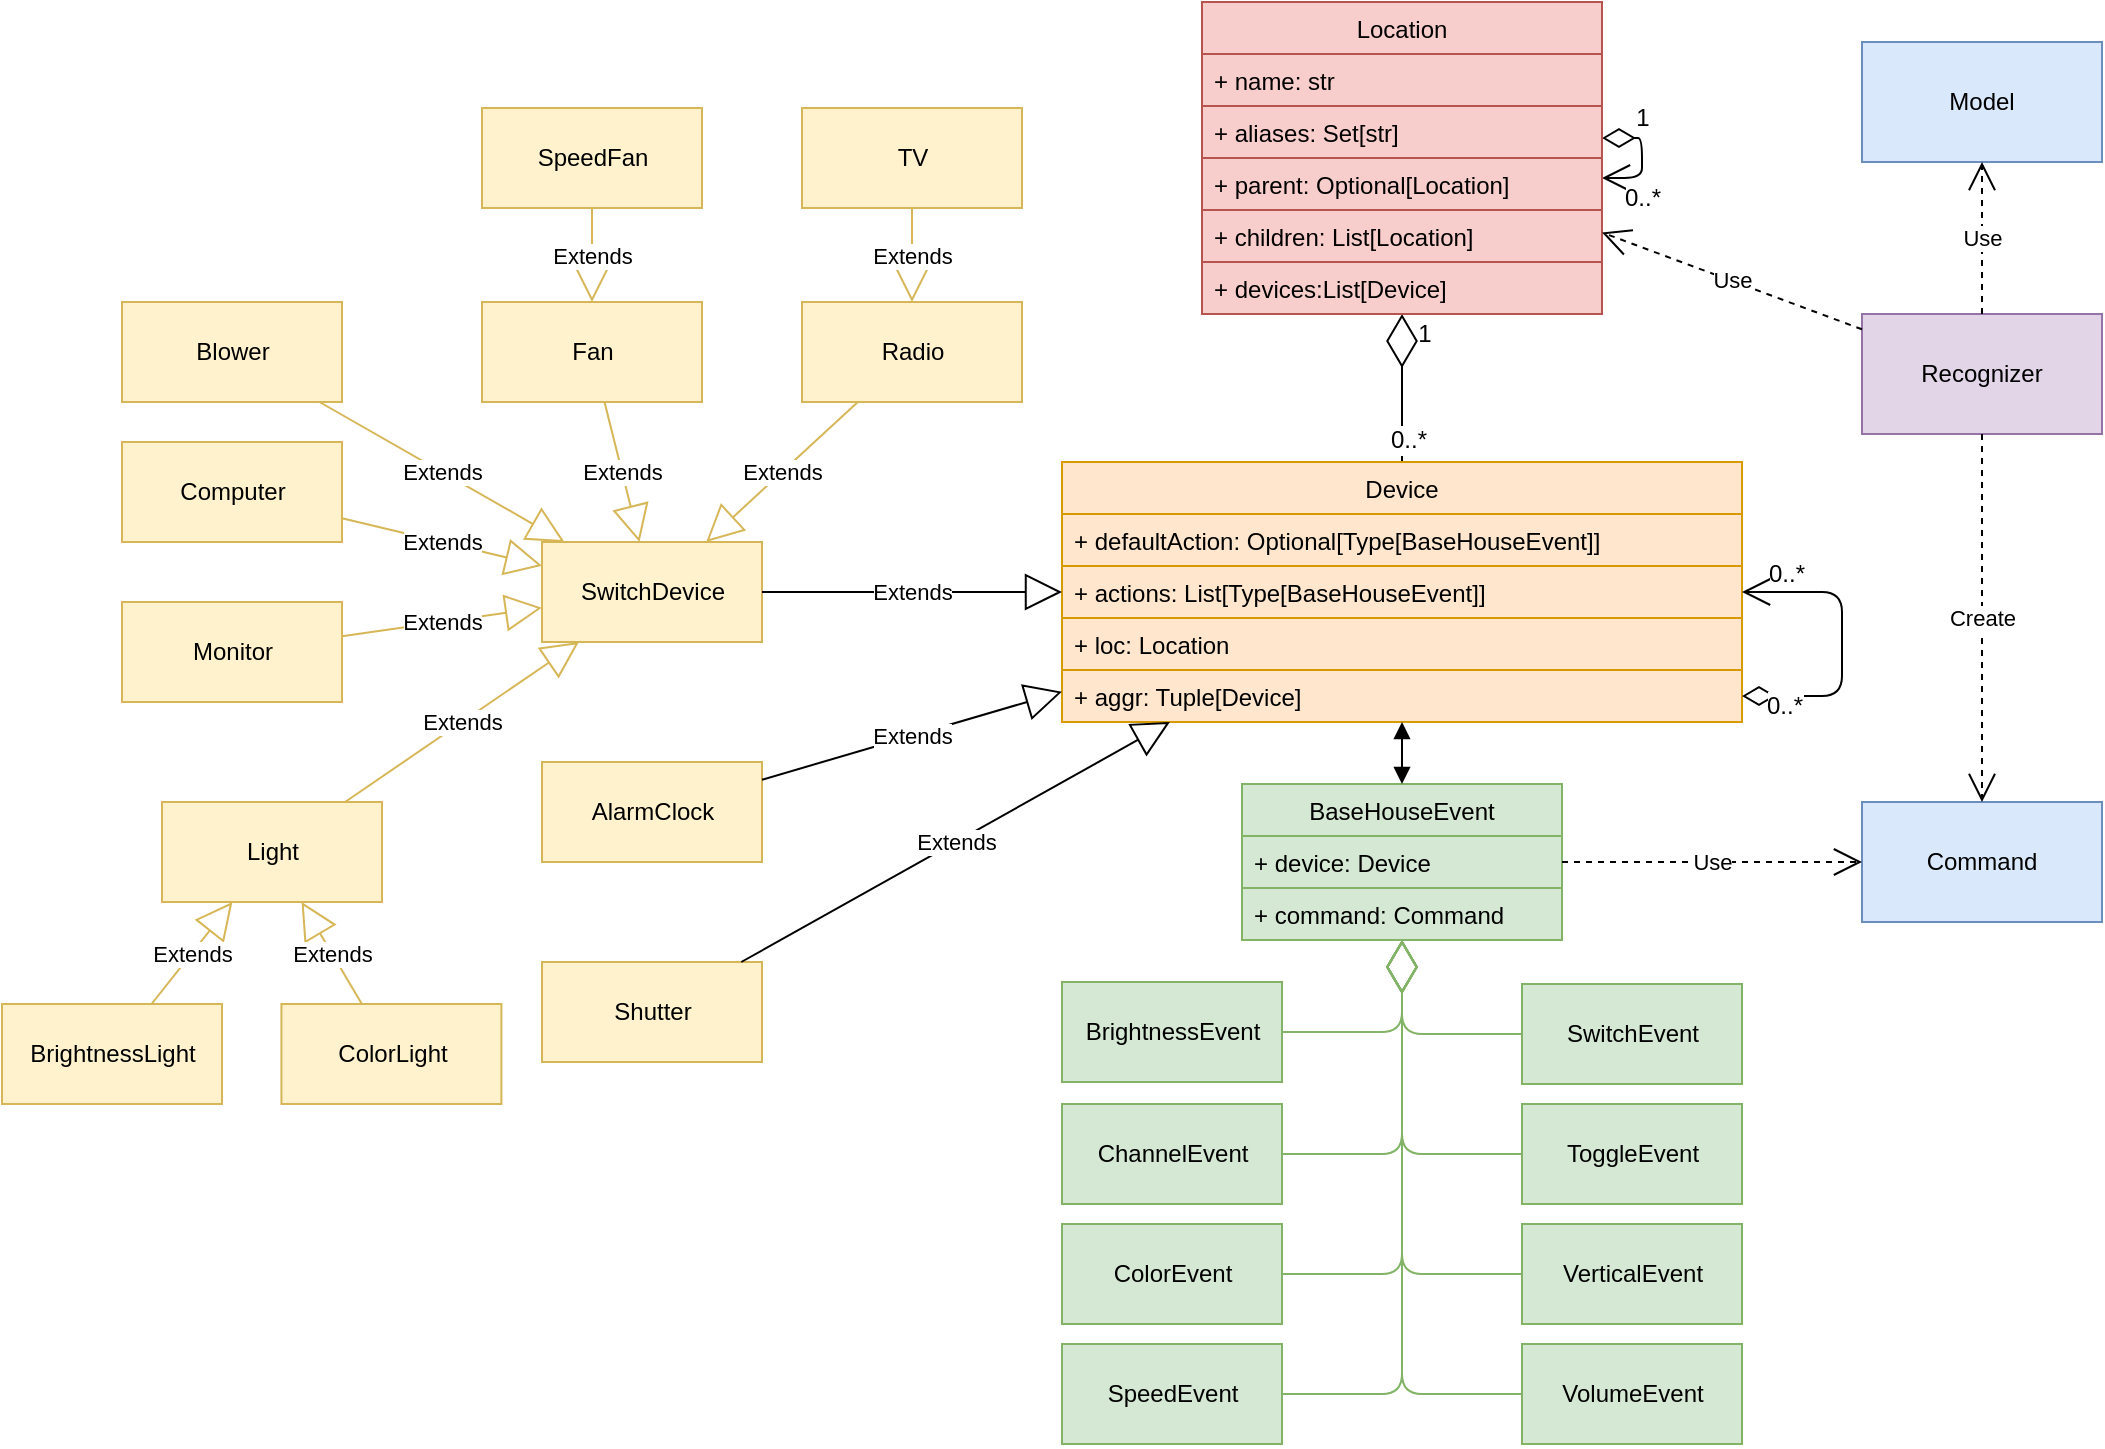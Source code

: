 <mxfile version="12.4.9" type="device"><diagram id="pisAF87u1xnXB9shG7AV" name="Page-1"><mxGraphModel dx="2316" dy="961" grid="1" gridSize="10" guides="1" tooltips="1" connect="1" arrows="1" fold="1" page="1" pageScale="1" pageWidth="827" pageHeight="1169" math="0" shadow="0"><root><mxCell id="0"/><mxCell id="1" parent="0"/><mxCell id="Oy6seBWqTRTywSdlGTU_-1" value="Recognizer" style="rounded=0;whiteSpace=wrap;html=1;fillColor=#e1d5e7;strokeColor=#9673a6;" vertex="1" parent="1"><mxGeometry x="680" y="226" width="120" height="60" as="geometry"/></mxCell><mxCell id="Oy6seBWqTRTywSdlGTU_-2" value="&lt;div&gt;Model&lt;/div&gt;" style="rounded=0;whiteSpace=wrap;html=1;fillColor=#dae8fc;strokeColor=#6c8ebf;" vertex="1" parent="1"><mxGeometry x="680" y="90" width="120" height="60" as="geometry"/></mxCell><mxCell id="Oy6seBWqTRTywSdlGTU_-3" value="Command" style="rounded=0;whiteSpace=wrap;html=1;fillColor=#dae8fc;strokeColor=#6c8ebf;" vertex="1" parent="1"><mxGeometry x="680" y="470" width="120" height="60" as="geometry"/></mxCell><mxCell id="Oy6seBWqTRTywSdlGTU_-8" value="" style="endArrow=diamondThin;endFill=0;endSize=24;html=1;" edge="1" parent="1" source="Oy6seBWqTRTywSdlGTU_-15" target="Oy6seBWqTRTywSdlGTU_-30"><mxGeometry width="160" relative="1" as="geometry"><mxPoint x="470" y="410" as="sourcePoint"/><mxPoint x="470" y="330" as="targetPoint"/></mxGeometry></mxCell><mxCell id="Oy6seBWqTRTywSdlGTU_-12" value="1" style="text;html=1;align=center;verticalAlign=middle;resizable=0;points=[];labelBackgroundColor=#ffffff;" vertex="1" connectable="0" parent="Oy6seBWqTRTywSdlGTU_-8"><mxGeometry x="0.749" y="3" relative="1" as="geometry"><mxPoint x="13.53" as="offset"/></mxGeometry></mxCell><mxCell id="Oy6seBWqTRTywSdlGTU_-13" value="0..*" style="text;html=1;align=center;verticalAlign=middle;resizable=0;points=[];labelBackgroundColor=#ffffff;" vertex="1" connectable="0" parent="Oy6seBWqTRTywSdlGTU_-8"><mxGeometry x="-0.841" y="-3" relative="1" as="geometry"><mxPoint y="-5" as="offset"/></mxGeometry></mxCell><mxCell id="Oy6seBWqTRTywSdlGTU_-9" value="&lt;div&gt;&lt;br&gt;&lt;/div&gt;&lt;div&gt;&lt;br&gt;&lt;/div&gt;" style="endArrow=open;html=1;endSize=12;startArrow=diamondThin;startSize=14;startFill=0;edgeStyle=orthogonalEdgeStyle;align=left;verticalAlign=bottom;" edge="1" parent="1" source="Oy6seBWqTRTywSdlGTU_-30" target="Oy6seBWqTRTywSdlGTU_-30"><mxGeometry x="-1" y="3" relative="1" as="geometry"><mxPoint x="230" y="440" as="sourcePoint"/><mxPoint x="390" y="440" as="targetPoint"/></mxGeometry></mxCell><mxCell id="Oy6seBWqTRTywSdlGTU_-10" value="&lt;div&gt;0..*&lt;/div&gt;" style="text;html=1;align=center;verticalAlign=middle;resizable=0;points=[];labelBackgroundColor=#ffffff;" vertex="1" connectable="0" parent="Oy6seBWqTRTywSdlGTU_-9"><mxGeometry x="0.6" y="1" relative="1" as="geometry"><mxPoint x="8" y="9" as="offset"/></mxGeometry></mxCell><mxCell id="Oy6seBWqTRTywSdlGTU_-11" value="1" style="text;html=1;align=center;verticalAlign=middle;resizable=0;points=[];labelBackgroundColor=#ffffff;" vertex="1" connectable="0" parent="Oy6seBWqTRTywSdlGTU_-9"><mxGeometry x="-0.5" y="1" relative="1" as="geometry"><mxPoint x="5" y="-9" as="offset"/></mxGeometry></mxCell><mxCell id="Oy6seBWqTRTywSdlGTU_-15" value="Device" style="swimlane;fontStyle=0;childLayout=stackLayout;horizontal=1;startSize=26;fillColor=#ffe6cc;horizontalStack=0;resizeParent=1;resizeParentMax=0;resizeLast=0;collapsible=1;marginBottom=0;strokeColor=#d79b00;" vertex="1" parent="1"><mxGeometry x="280" y="300" width="340" height="130" as="geometry"/></mxCell><mxCell id="Oy6seBWqTRTywSdlGTU_-16" value="+ defaultAction: Optional[Type[BaseHouseEvent]]" style="text;strokeColor=#d79b00;fillColor=#ffe6cc;align=left;verticalAlign=top;spacingLeft=4;spacingRight=4;overflow=hidden;rotatable=0;points=[[0,0.5],[1,0.5]];portConstraint=eastwest;" vertex="1" parent="Oy6seBWqTRTywSdlGTU_-15"><mxGeometry y="26" width="340" height="26" as="geometry"/></mxCell><mxCell id="Oy6seBWqTRTywSdlGTU_-17" value="+ actions: List[Type[BaseHouseEvent]]" style="text;strokeColor=#d79b00;fillColor=#ffe6cc;align=left;verticalAlign=top;spacingLeft=4;spacingRight=4;overflow=hidden;rotatable=0;points=[[0,0.5],[1,0.5]];portConstraint=eastwest;" vertex="1" parent="Oy6seBWqTRTywSdlGTU_-15"><mxGeometry y="52" width="340" height="26" as="geometry"/></mxCell><mxCell id="Oy6seBWqTRTywSdlGTU_-18" value="+ loc: Location" style="text;strokeColor=#d79b00;fillColor=#ffe6cc;align=left;verticalAlign=top;spacingLeft=4;spacingRight=4;overflow=hidden;rotatable=0;points=[[0,0.5],[1,0.5]];portConstraint=eastwest;" vertex="1" parent="Oy6seBWqTRTywSdlGTU_-15"><mxGeometry y="78" width="340" height="26" as="geometry"/></mxCell><mxCell id="Oy6seBWqTRTywSdlGTU_-20" value="+ aggr: Tuple[Device]" style="text;strokeColor=#d79b00;fillColor=#ffe6cc;align=left;verticalAlign=top;spacingLeft=4;spacingRight=4;overflow=hidden;rotatable=0;points=[[0,0.5],[1,0.5]];portConstraint=eastwest;" vertex="1" parent="Oy6seBWqTRTywSdlGTU_-15"><mxGeometry y="104" width="340" height="26" as="geometry"/></mxCell><mxCell id="Oy6seBWqTRTywSdlGTU_-27" value="&lt;div&gt;&lt;br&gt;&lt;/div&gt;&lt;div&gt;&lt;br&gt;&lt;/div&gt;" style="endArrow=open;html=1;endSize=12;startArrow=diamondThin;startSize=14;startFill=0;edgeStyle=orthogonalEdgeStyle;align=left;verticalAlign=bottom;entryX=1;entryY=0.5;entryDx=0;entryDy=0;exitX=1;exitY=0.5;exitDx=0;exitDy=0;" edge="1" parent="Oy6seBWqTRTywSdlGTU_-15" source="Oy6seBWqTRTywSdlGTU_-20" target="Oy6seBWqTRTywSdlGTU_-17"><mxGeometry x="-1" y="3" relative="1" as="geometry"><mxPoint x="550" y="110" as="sourcePoint"/><mxPoint x="330" y="30" as="targetPoint"/><Array as="points"><mxPoint x="390" y="117"/><mxPoint x="390" y="65"/></Array></mxGeometry></mxCell><mxCell id="Oy6seBWqTRTywSdlGTU_-28" value="&lt;div&gt;0..*&lt;/div&gt;" style="text;html=1;align=center;verticalAlign=middle;resizable=0;points=[];labelBackgroundColor=#ffffff;direction=south;" vertex="1" connectable="0" parent="Oy6seBWqTRTywSdlGTU_-27"><mxGeometry x="0.6" y="1" relative="1" as="geometry"><mxPoint x="-9" y="-10" as="offset"/></mxGeometry></mxCell><mxCell id="Oy6seBWqTRTywSdlGTU_-29" value="0..*" style="text;html=1;align=center;verticalAlign=middle;resizable=0;points=[];labelBackgroundColor=#ffffff;" vertex="1" connectable="0" parent="Oy6seBWqTRTywSdlGTU_-27"><mxGeometry x="-0.5" y="1" relative="1" as="geometry"><mxPoint x="-17" y="6" as="offset"/></mxGeometry></mxCell><mxCell id="Oy6seBWqTRTywSdlGTU_-30" value="Location" style="swimlane;fontStyle=0;childLayout=stackLayout;horizontal=1;startSize=26;fillColor=#f8cecc;horizontalStack=0;resizeParent=1;resizeParentMax=0;resizeLast=0;collapsible=1;marginBottom=0;strokeColor=#b85450;" vertex="1" parent="1"><mxGeometry x="350" y="70" width="200" height="156" as="geometry"/></mxCell><mxCell id="Oy6seBWqTRTywSdlGTU_-31" value="+ name: str" style="text;strokeColor=#b85450;fillColor=#f8cecc;align=left;verticalAlign=top;spacingLeft=4;spacingRight=4;overflow=hidden;rotatable=0;points=[[0,0.5],[1,0.5]];portConstraint=eastwest;" vertex="1" parent="Oy6seBWqTRTywSdlGTU_-30"><mxGeometry y="26" width="200" height="26" as="geometry"/></mxCell><mxCell id="Oy6seBWqTRTywSdlGTU_-32" value="+ aliases: Set[str]" style="text;strokeColor=#b85450;fillColor=#f8cecc;align=left;verticalAlign=top;spacingLeft=4;spacingRight=4;overflow=hidden;rotatable=0;points=[[0,0.5],[1,0.5]];portConstraint=eastwest;" vertex="1" parent="Oy6seBWqTRTywSdlGTU_-30"><mxGeometry y="52" width="200" height="26" as="geometry"/></mxCell><mxCell id="Oy6seBWqTRTywSdlGTU_-33" value="+ parent: Optional[Location]" style="text;strokeColor=#b85450;fillColor=#f8cecc;align=left;verticalAlign=top;spacingLeft=4;spacingRight=4;overflow=hidden;rotatable=0;points=[[0,0.5],[1,0.5]];portConstraint=eastwest;" vertex="1" parent="Oy6seBWqTRTywSdlGTU_-30"><mxGeometry y="78" width="200" height="26" as="geometry"/></mxCell><mxCell id="Oy6seBWqTRTywSdlGTU_-35" value="+ children: List[Location]" style="text;strokeColor=#b85450;fillColor=#f8cecc;align=left;verticalAlign=top;spacingLeft=4;spacingRight=4;overflow=hidden;rotatable=0;points=[[0,0.5],[1,0.5]];portConstraint=eastwest;" vertex="1" parent="Oy6seBWqTRTywSdlGTU_-30"><mxGeometry y="104" width="200" height="26" as="geometry"/></mxCell><mxCell id="Oy6seBWqTRTywSdlGTU_-34" value="+ devices:List[Device]" style="text;strokeColor=#b85450;fillColor=#f8cecc;align=left;verticalAlign=top;spacingLeft=4;spacingRight=4;overflow=hidden;rotatable=0;points=[[0,0.5],[1,0.5]];portConstraint=eastwest;" vertex="1" parent="Oy6seBWqTRTywSdlGTU_-30"><mxGeometry y="130" width="200" height="26" as="geometry"/></mxCell><mxCell id="Oy6seBWqTRTywSdlGTU_-36" value="&lt;div&gt;BrightnessEvent&lt;/div&gt;" style="html=1;fillColor=#d5e8d4;strokeColor=#82b366;" vertex="1" parent="1"><mxGeometry x="280" y="560" width="110" height="50" as="geometry"/></mxCell><mxCell id="Oy6seBWqTRTywSdlGTU_-37" value="ChannelEvent" style="html=1;fillColor=#d5e8d4;strokeColor=#82b366;" vertex="1" parent="1"><mxGeometry x="280" y="621" width="110" height="50" as="geometry"/></mxCell><mxCell id="Oy6seBWqTRTywSdlGTU_-38" value="ColorEvent" style="html=1;fillColor=#d5e8d4;strokeColor=#82b366;" vertex="1" parent="1"><mxGeometry x="280" y="681" width="110" height="50" as="geometry"/></mxCell><mxCell id="Oy6seBWqTRTywSdlGTU_-39" value="SpeedEvent" style="html=1;fillColor=#d5e8d4;strokeColor=#82b366;" vertex="1" parent="1"><mxGeometry x="280" y="741" width="110" height="50" as="geometry"/></mxCell><mxCell id="Oy6seBWqTRTywSdlGTU_-40" value="SwitchEvent" style="html=1;fillColor=#d5e8d4;strokeColor=#82b366;" vertex="1" parent="1"><mxGeometry x="510" y="561" width="110" height="50" as="geometry"/></mxCell><mxCell id="Oy6seBWqTRTywSdlGTU_-41" value="ToggleEvent" style="html=1;fillColor=#d5e8d4;strokeColor=#82b366;" vertex="1" parent="1"><mxGeometry x="510" y="621" width="110" height="50" as="geometry"/></mxCell><mxCell id="Oy6seBWqTRTywSdlGTU_-42" value="VerticalEvent" style="html=1;fillColor=#d5e8d4;strokeColor=#82b366;" vertex="1" parent="1"><mxGeometry x="510" y="681" width="110" height="50" as="geometry"/></mxCell><mxCell id="Oy6seBWqTRTywSdlGTU_-43" value="VolumeEvent" style="html=1;fillColor=#d5e8d4;strokeColor=#82b366;" vertex="1" parent="1"><mxGeometry x="510" y="741" width="110" height="50" as="geometry"/></mxCell><mxCell id="Oy6seBWqTRTywSdlGTU_-48" value="" style="endArrow=diamondThin;endFill=0;endSize=24;html=1;edgeStyle=orthogonalEdgeStyle;elbow=vertical;exitX=1;exitY=0.5;exitDx=0;exitDy=0;fillColor=#d5e8d4;strokeColor=#82b366;" edge="1" parent="1" source="Oy6seBWqTRTywSdlGTU_-36" target="Oy6seBWqTRTywSdlGTU_-58"><mxGeometry width="160" relative="1" as="geometry"><mxPoint x="440" y="600" as="sourcePoint"/><mxPoint x="450" y="530" as="targetPoint"/></mxGeometry></mxCell><mxCell id="Oy6seBWqTRTywSdlGTU_-49" value="" style="endArrow=diamondThin;endFill=0;endSize=24;html=1;edgeStyle=orthogonalEdgeStyle;elbow=vertical;exitX=0;exitY=0.5;exitDx=0;exitDy=0;fillColor=#d5e8d4;strokeColor=#82b366;" edge="1" parent="1" source="Oy6seBWqTRTywSdlGTU_-40" target="Oy6seBWqTRTywSdlGTU_-58"><mxGeometry width="160" relative="1" as="geometry"><mxPoint x="400" y="595" as="sourcePoint"/><mxPoint x="450" y="530" as="targetPoint"/></mxGeometry></mxCell><mxCell id="Oy6seBWqTRTywSdlGTU_-50" value="" style="endArrow=diamondThin;endFill=0;endSize=24;html=1;edgeStyle=orthogonalEdgeStyle;elbow=vertical;exitX=0;exitY=0.5;exitDx=0;exitDy=0;fillColor=#d5e8d4;strokeColor=#82b366;" edge="1" parent="1" source="Oy6seBWqTRTywSdlGTU_-41" target="Oy6seBWqTRTywSdlGTU_-58"><mxGeometry width="160" relative="1" as="geometry"><mxPoint x="520" y="596" as="sourcePoint"/><mxPoint x="450" y="530" as="targetPoint"/></mxGeometry></mxCell><mxCell id="Oy6seBWqTRTywSdlGTU_-51" value="" style="endArrow=diamondThin;endFill=0;endSize=24;html=1;edgeStyle=orthogonalEdgeStyle;elbow=vertical;exitX=0;exitY=0.5;exitDx=0;exitDy=0;fillColor=#d5e8d4;strokeColor=#82b366;" edge="1" parent="1" source="Oy6seBWqTRTywSdlGTU_-42" target="Oy6seBWqTRTywSdlGTU_-58"><mxGeometry width="160" relative="1" as="geometry"><mxPoint x="520" y="656" as="sourcePoint"/><mxPoint x="450" y="530" as="targetPoint"/></mxGeometry></mxCell><mxCell id="Oy6seBWqTRTywSdlGTU_-52" value="" style="endArrow=diamondThin;endFill=0;endSize=24;html=1;edgeStyle=orthogonalEdgeStyle;elbow=vertical;exitX=0;exitY=0.5;exitDx=0;exitDy=0;fillColor=#d5e8d4;strokeColor=#82b366;" edge="1" parent="1" source="Oy6seBWqTRTywSdlGTU_-43" target="Oy6seBWqTRTywSdlGTU_-58"><mxGeometry width="160" relative="1" as="geometry"><mxPoint x="520" y="716" as="sourcePoint"/><mxPoint x="450" y="530" as="targetPoint"/></mxGeometry></mxCell><mxCell id="Oy6seBWqTRTywSdlGTU_-53" value="" style="endArrow=diamondThin;endFill=0;endSize=24;html=1;edgeStyle=orthogonalEdgeStyle;elbow=vertical;exitX=1;exitY=0.5;exitDx=0;exitDy=0;fillColor=#d5e8d4;strokeColor=#82b366;" edge="1" parent="1" source="Oy6seBWqTRTywSdlGTU_-38" target="Oy6seBWqTRTywSdlGTU_-58"><mxGeometry width="160" relative="1" as="geometry"><mxPoint x="520" y="716" as="sourcePoint"/><mxPoint x="450" y="530" as="targetPoint"/></mxGeometry></mxCell><mxCell id="Oy6seBWqTRTywSdlGTU_-54" value="" style="endArrow=diamondThin;endFill=0;endSize=24;html=1;edgeStyle=orthogonalEdgeStyle;elbow=vertical;exitX=1;exitY=0.5;exitDx=0;exitDy=0;fillColor=#d5e8d4;strokeColor=#82b366;" edge="1" parent="1" source="Oy6seBWqTRTywSdlGTU_-39" target="Oy6seBWqTRTywSdlGTU_-58"><mxGeometry width="160" relative="1" as="geometry"><mxPoint x="400" y="716" as="sourcePoint"/><mxPoint x="450" y="530" as="targetPoint"/></mxGeometry></mxCell><mxCell id="Oy6seBWqTRTywSdlGTU_-55" value="" style="endArrow=diamondThin;endFill=0;endSize=24;html=1;edgeStyle=orthogonalEdgeStyle;elbow=vertical;exitX=1;exitY=0.5;exitDx=0;exitDy=0;fillColor=#d5e8d4;strokeColor=#82b366;" edge="1" parent="1" source="Oy6seBWqTRTywSdlGTU_-37" target="Oy6seBWqTRTywSdlGTU_-58"><mxGeometry width="160" relative="1" as="geometry"><mxPoint x="400" y="776" as="sourcePoint"/><mxPoint x="450" y="530" as="targetPoint"/></mxGeometry></mxCell><mxCell id="Oy6seBWqTRTywSdlGTU_-58" value="BaseHouseEvent" style="swimlane;fontStyle=0;childLayout=stackLayout;horizontal=1;startSize=26;fillColor=#d5e8d4;horizontalStack=0;resizeParent=1;resizeParentMax=0;resizeLast=0;collapsible=1;marginBottom=0;strokeColor=#82b366;" vertex="1" parent="1"><mxGeometry x="370" y="461" width="160" height="78" as="geometry"/></mxCell><mxCell id="Oy6seBWqTRTywSdlGTU_-59" value="+ device: Device" style="text;strokeColor=#82b366;fillColor=#d5e8d4;align=left;verticalAlign=top;spacingLeft=4;spacingRight=4;overflow=hidden;rotatable=0;points=[[0,0.5],[1,0.5]];portConstraint=eastwest;" vertex="1" parent="Oy6seBWqTRTywSdlGTU_-58"><mxGeometry y="26" width="160" height="26" as="geometry"/></mxCell><mxCell id="Oy6seBWqTRTywSdlGTU_-60" value="+ command: Command" style="text;strokeColor=#82b366;fillColor=#d5e8d4;align=left;verticalAlign=top;spacingLeft=4;spacingRight=4;overflow=hidden;rotatable=0;points=[[0,0.5],[1,0.5]];portConstraint=eastwest;" vertex="1" parent="Oy6seBWqTRTywSdlGTU_-58"><mxGeometry y="52" width="160" height="26" as="geometry"/></mxCell><mxCell id="Oy6seBWqTRTywSdlGTU_-69" value="" style="endArrow=block;startArrow=block;endFill=1;startFill=1;html=1;" edge="1" parent="1" source="Oy6seBWqTRTywSdlGTU_-58" target="Oy6seBWqTRTywSdlGTU_-15"><mxGeometry width="160" relative="1" as="geometry"><mxPoint x="120" y="560" as="sourcePoint"/><mxPoint x="280" y="560" as="targetPoint"/></mxGeometry></mxCell><mxCell id="Oy6seBWqTRTywSdlGTU_-70" value="Use" style="endArrow=open;endSize=12;dashed=1;html=1;" edge="1" parent="1" source="Oy6seBWqTRTywSdlGTU_-58" target="Oy6seBWqTRTywSdlGTU_-3"><mxGeometry width="160" relative="1" as="geometry"><mxPoint x="500" y="470" as="sourcePoint"/><mxPoint x="660" y="470" as="targetPoint"/></mxGeometry></mxCell><mxCell id="Oy6seBWqTRTywSdlGTU_-72" value="Use" style="endArrow=open;endSize=12;dashed=1;html=1;" edge="1" parent="1" source="Oy6seBWqTRTywSdlGTU_-1" target="Oy6seBWqTRTywSdlGTU_-30"><mxGeometry width="160" relative="1" as="geometry"><mxPoint x="650" y="210" as="sourcePoint"/><mxPoint x="810" y="210" as="targetPoint"/></mxGeometry></mxCell><mxCell id="Oy6seBWqTRTywSdlGTU_-73" value="Use" style="endArrow=open;endSize=12;dashed=1;html=1;" edge="1" parent="1" source="Oy6seBWqTRTywSdlGTU_-1" target="Oy6seBWqTRTywSdlGTU_-2"><mxGeometry width="160" relative="1" as="geometry"><mxPoint x="720" y="290" as="sourcePoint"/><mxPoint x="880" y="290" as="targetPoint"/></mxGeometry></mxCell><mxCell id="Oy6seBWqTRTywSdlGTU_-74" value="Create" style="endArrow=open;endSize=12;dashed=1;html=1;" edge="1" parent="1" source="Oy6seBWqTRTywSdlGTU_-1" target="Oy6seBWqTRTywSdlGTU_-3"><mxGeometry width="160" relative="1" as="geometry"><mxPoint x="740" y="330" as="sourcePoint"/><mxPoint x="900" y="330" as="targetPoint"/></mxGeometry></mxCell><mxCell id="Oy6seBWqTRTywSdlGTU_-75" value="SwitchDevice" style="html=1;fillColor=#fff2cc;strokeColor=#d6b656;" vertex="1" parent="1"><mxGeometry x="20" y="340" width="110" height="50" as="geometry"/></mxCell><mxCell id="Oy6seBWqTRTywSdlGTU_-76" value="Computer" style="html=1;fillColor=#fff2cc;strokeColor=#d6b656;" vertex="1" parent="1"><mxGeometry x="-190" y="290" width="110" height="50" as="geometry"/></mxCell><mxCell id="Oy6seBWqTRTywSdlGTU_-77" value="Monitor" style="html=1;fillColor=#fff2cc;strokeColor=#d6b656;" vertex="1" parent="1"><mxGeometry x="-190" y="370" width="110" height="50" as="geometry"/></mxCell><mxCell id="Oy6seBWqTRTywSdlGTU_-80" value="Light" style="html=1;fillColor=#fff2cc;strokeColor=#d6b656;" vertex="1" parent="1"><mxGeometry x="-170" y="470" width="110" height="50" as="geometry"/></mxCell><mxCell id="Oy6seBWqTRTywSdlGTU_-81" value="ColorLight" style="html=1;fillColor=#fff2cc;strokeColor=#d6b656;" vertex="1" parent="1"><mxGeometry x="-110.29" y="571" width="110" height="50" as="geometry"/></mxCell><mxCell id="Oy6seBWqTRTywSdlGTU_-82" value="Extends" style="endArrow=block;endSize=16;endFill=0;html=1;" edge="1" parent="1" source="Oy6seBWqTRTywSdlGTU_-75" target="Oy6seBWqTRTywSdlGTU_-15"><mxGeometry width="160" relative="1" as="geometry"><mxPoint x="80" y="200" as="sourcePoint"/><mxPoint x="240" y="200" as="targetPoint"/></mxGeometry></mxCell><mxCell id="Oy6seBWqTRTywSdlGTU_-83" value="Extends" style="endArrow=block;endSize=16;endFill=0;html=1;fillColor=#fff2cc;strokeColor=#d6b656;" edge="1" parent="1" source="Oy6seBWqTRTywSdlGTU_-76" target="Oy6seBWqTRTywSdlGTU_-75"><mxGeometry width="160" relative="1" as="geometry"><mxPoint x="50" y="170" as="sourcePoint"/><mxPoint x="210" y="170" as="targetPoint"/></mxGeometry></mxCell><mxCell id="Oy6seBWqTRTywSdlGTU_-84" value="Extends" style="endArrow=block;endSize=16;endFill=0;html=1;fillColor=#fff2cc;strokeColor=#d6b656;" edge="1" parent="1" source="Oy6seBWqTRTywSdlGTU_-77" target="Oy6seBWqTRTywSdlGTU_-75"><mxGeometry width="160" relative="1" as="geometry"><mxPoint x="193.333" y="130" as="sourcePoint"/><mxPoint x="186.667" y="230" as="targetPoint"/></mxGeometry></mxCell><mxCell id="Oy6seBWqTRTywSdlGTU_-85" value="Extends" style="endArrow=block;endSize=16;endFill=0;html=1;fillColor=#fff2cc;strokeColor=#d6b656;" edge="1" parent="1" source="Oy6seBWqTRTywSdlGTU_-80" target="Oy6seBWqTRTywSdlGTU_-75"><mxGeometry width="160" relative="1" as="geometry"><mxPoint x="97.917" y="160" as="sourcePoint"/><mxPoint x="162.083" y="230" as="targetPoint"/></mxGeometry></mxCell><mxCell id="Oy6seBWqTRTywSdlGTU_-86" value="Extends" style="endArrow=block;endSize=16;endFill=0;html=1;fillColor=#fff2cc;strokeColor=#d6b656;" edge="1" parent="1" source="Oy6seBWqTRTywSdlGTU_-81" target="Oy6seBWqTRTywSdlGTU_-80"><mxGeometry width="160" relative="1" as="geometry"><mxPoint x="127.222" y="320" as="sourcePoint"/><mxPoint x="90" y="440" as="targetPoint"/></mxGeometry></mxCell><mxCell id="Oy6seBWqTRTywSdlGTU_-87" value="BrightnessLight" style="html=1;fillColor=#fff2cc;strokeColor=#d6b656;" vertex="1" parent="1"><mxGeometry x="-250" y="571" width="110" height="50" as="geometry"/></mxCell><mxCell id="Oy6seBWqTRTywSdlGTU_-88" value="Extends" style="endArrow=block;endSize=16;endFill=0;html=1;fillColor=#fff2cc;strokeColor=#d6b656;" edge="1" parent="1" source="Oy6seBWqTRTywSdlGTU_-87" target="Oy6seBWqTRTywSdlGTU_-80"><mxGeometry width="160" relative="1" as="geometry"><mxPoint x="79.967" y="471" as="sourcePoint"/><mxPoint x="100.033" y="370" as="targetPoint"/></mxGeometry></mxCell><mxCell id="Oy6seBWqTRTywSdlGTU_-89" value="Fan" style="html=1;fillColor=#fff2cc;strokeColor=#d6b656;" vertex="1" parent="1"><mxGeometry x="-10" y="220" width="110" height="50" as="geometry"/></mxCell><mxCell id="Oy6seBWqTRTywSdlGTU_-90" value="Extends" style="endArrow=block;endSize=16;endFill=0;html=1;fillColor=#fff2cc;strokeColor=#d6b656;" edge="1" parent="1" source="Oy6seBWqTRTywSdlGTU_-89" target="Oy6seBWqTRTywSdlGTU_-75"><mxGeometry width="160" relative="1" as="geometry"><mxPoint x="113.75" y="520" as="sourcePoint"/><mxPoint x="106.25" y="370" as="targetPoint"/></mxGeometry></mxCell><mxCell id="Oy6seBWqTRTywSdlGTU_-91" value="Blower" style="html=1;fillColor=#fff2cc;strokeColor=#d6b656;" vertex="1" parent="1"><mxGeometry x="-190" y="220" width="110" height="50" as="geometry"/></mxCell><mxCell id="Oy6seBWqTRTywSdlGTU_-92" value="Extends" style="endArrow=block;endSize=16;endFill=0;html=1;fillColor=#fff2cc;strokeColor=#d6b656;" edge="1" parent="1" source="Oy6seBWqTRTywSdlGTU_-91" target="Oy6seBWqTRTywSdlGTU_-75"><mxGeometry width="160" relative="1" as="geometry"><mxPoint x="202.5" y="430" as="sourcePoint"/><mxPoint x="187.5" y="280" as="targetPoint"/></mxGeometry></mxCell><mxCell id="Oy6seBWqTRTywSdlGTU_-93" value="Radio" style="html=1;fillColor=#fff2cc;strokeColor=#d6b656;" vertex="1" parent="1"><mxGeometry x="150" y="220" width="110" height="50" as="geometry"/></mxCell><mxCell id="Oy6seBWqTRTywSdlGTU_-94" value="Extends" style="endArrow=block;endSize=16;endFill=0;html=1;fillColor=#fff2cc;strokeColor=#d6b656;" edge="1" parent="1" source="Oy6seBWqTRTywSdlGTU_-93" target="Oy6seBWqTRTywSdlGTU_-75"><mxGeometry width="160" relative="1" as="geometry"><mxPoint x="97.917" y="160" as="sourcePoint"/><mxPoint x="162.083" y="230" as="targetPoint"/></mxGeometry></mxCell><mxCell id="Oy6seBWqTRTywSdlGTU_-95" value="TV" style="html=1;fillColor=#fff2cc;strokeColor=#d6b656;" vertex="1" parent="1"><mxGeometry x="150" y="123" width="110" height="50" as="geometry"/></mxCell><mxCell id="Oy6seBWqTRTywSdlGTU_-96" value="Extends" style="endArrow=block;endSize=16;endFill=0;html=1;fillColor=#fff2cc;strokeColor=#d6b656;" edge="1" parent="1" source="Oy6seBWqTRTywSdlGTU_-95" target="Oy6seBWqTRTywSdlGTU_-93"><mxGeometry width="160" relative="1" as="geometry"><mxPoint x="97.917" y="160" as="sourcePoint"/><mxPoint x="162.083" y="230" as="targetPoint"/></mxGeometry></mxCell><mxCell id="Oy6seBWqTRTywSdlGTU_-97" value="AlarmClock" style="html=1;fillColor=#fff2cc;strokeColor=#d6b656;" vertex="1" parent="1"><mxGeometry x="20" y="450" width="110" height="50" as="geometry"/></mxCell><mxCell id="Oy6seBWqTRTywSdlGTU_-98" value="Extends" style="endArrow=block;endSize=16;endFill=0;html=1;" edge="1" parent="1" source="Oy6seBWqTRTywSdlGTU_-97" target="Oy6seBWqTRTywSdlGTU_-15"><mxGeometry width="160" relative="1" as="geometry"><mxPoint x="97.917" y="160" as="sourcePoint"/><mxPoint x="162.083" y="230" as="targetPoint"/></mxGeometry></mxCell><mxCell id="Oy6seBWqTRTywSdlGTU_-99" value="Shutter" style="html=1;fillColor=#fff2cc;strokeColor=#d6b656;" vertex="1" parent="1"><mxGeometry x="20" y="550" width="110" height="50" as="geometry"/></mxCell><mxCell id="Oy6seBWqTRTywSdlGTU_-100" value="Extends" style="endArrow=block;endSize=16;endFill=0;html=1;" edge="1" parent="1" source="Oy6seBWqTRTywSdlGTU_-99" target="Oy6seBWqTRTywSdlGTU_-15"><mxGeometry width="160" relative="1" as="geometry"><mxPoint x="113.75" y="520" as="sourcePoint"/><mxPoint x="106.25" y="370" as="targetPoint"/></mxGeometry></mxCell><mxCell id="Oy6seBWqTRTywSdlGTU_-101" value="SpeedFan" style="html=1;fillColor=#fff2cc;strokeColor=#d6b656;" vertex="1" parent="1"><mxGeometry x="-10" y="123" width="110" height="50" as="geometry"/></mxCell><mxCell id="Oy6seBWqTRTywSdlGTU_-103" value="Extends" style="endArrow=block;endSize=16;endFill=0;html=1;fillColor=#fff2cc;strokeColor=#d6b656;" edge="1" parent="1" source="Oy6seBWqTRTywSdlGTU_-101" target="Oy6seBWqTRTywSdlGTU_-89"><mxGeometry width="160" relative="1" as="geometry"><mxPoint x="113.75" y="520" as="sourcePoint"/><mxPoint x="106.25" y="370" as="targetPoint"/></mxGeometry></mxCell></root></mxGraphModel></diagram></mxfile>